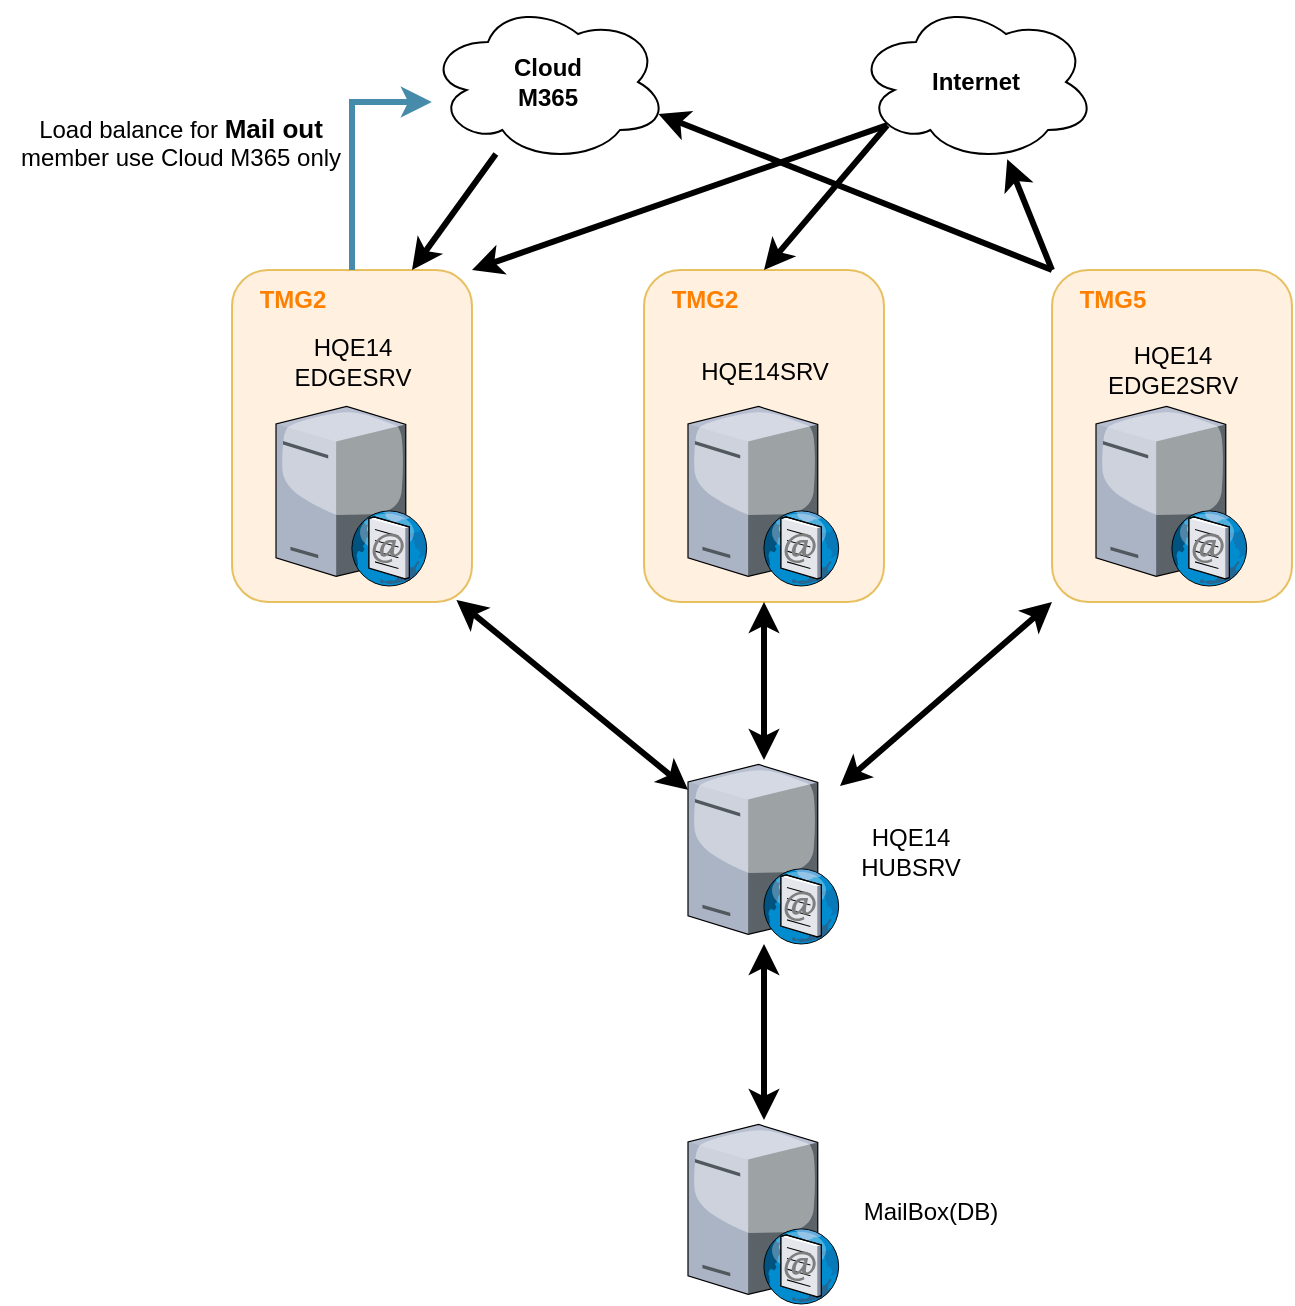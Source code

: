 <mxfile version="21.7.5" type="github">
  <diagram name="第 1 页" id="iTNEwLLfTPPC71i8M7_Z">
    <mxGraphModel dx="1204" dy="669" grid="1" gridSize="10" guides="1" tooltips="1" connect="1" arrows="1" fold="1" page="1" pageScale="1" pageWidth="827" pageHeight="1169" math="0" shadow="0">
      <root>
        <mxCell id="0" />
        <mxCell id="1" parent="0" />
        <mxCell id="mmltEMZP5EZy5meypDgI-24" value="" style="rounded=1;whiteSpace=wrap;html=1;strokeColor=#d79b00;fillColor=#ffe6cc;fontSize=24;align=center;opacity=60;" vertex="1" parent="1">
          <mxGeometry x="559" y="264" width="120" height="166" as="geometry" />
        </mxCell>
        <mxCell id="mmltEMZP5EZy5meypDgI-23" value="" style="rounded=1;whiteSpace=wrap;html=1;strokeColor=#d79b00;fillColor=#ffe6cc;fontSize=24;align=center;opacity=60;" vertex="1" parent="1">
          <mxGeometry x="355" y="264" width="120" height="166" as="geometry" />
        </mxCell>
        <mxCell id="mmltEMZP5EZy5meypDgI-30" style="rounded=0;orthogonalLoop=1;jettySize=auto;html=1;strokeWidth=3;startArrow=classic;startFill=1;exitX=0.935;exitY=0.994;exitDx=0;exitDy=0;exitPerimeter=0;" edge="1" parent="1" source="mmltEMZP5EZy5meypDgI-18" target="mmltEMZP5EZy5meypDgI-2">
          <mxGeometry relative="1" as="geometry" />
        </mxCell>
        <mxCell id="mmltEMZP5EZy5meypDgI-18" value="" style="rounded=1;whiteSpace=wrap;html=1;strokeColor=#d79b00;fillColor=#ffe6cc;fontSize=24;align=center;opacity=60;" vertex="1" parent="1">
          <mxGeometry x="149" y="264" width="120" height="166" as="geometry" />
        </mxCell>
        <mxCell id="mmltEMZP5EZy5meypDgI-1" value="" style="verticalLabelPosition=bottom;sketch=0;aspect=fixed;html=1;verticalAlign=top;strokeColor=none;align=center;outlineConnect=0;shape=mxgraph.citrix.smtp_server;" vertex="1" parent="1">
          <mxGeometry x="377" y="330" width="76" height="92" as="geometry" />
        </mxCell>
        <mxCell id="mmltEMZP5EZy5meypDgI-31" style="rounded=0;orthogonalLoop=1;jettySize=auto;html=1;entryX=0.5;entryY=1;entryDx=0;entryDy=0;startArrow=classic;startFill=1;strokeWidth=3;" edge="1" parent="1" source="mmltEMZP5EZy5meypDgI-2" target="mmltEMZP5EZy5meypDgI-23">
          <mxGeometry relative="1" as="geometry" />
        </mxCell>
        <mxCell id="mmltEMZP5EZy5meypDgI-32" style="rounded=0;orthogonalLoop=1;jettySize=auto;html=1;entryX=0;entryY=1;entryDx=0;entryDy=0;startArrow=classic;startFill=1;strokeWidth=3;" edge="1" parent="1" source="mmltEMZP5EZy5meypDgI-2" target="mmltEMZP5EZy5meypDgI-24">
          <mxGeometry relative="1" as="geometry" />
        </mxCell>
        <mxCell id="mmltEMZP5EZy5meypDgI-33" style="rounded=0;orthogonalLoop=1;jettySize=auto;html=1;startArrow=classic;startFill=1;strokeWidth=3;" edge="1" parent="1" source="mmltEMZP5EZy5meypDgI-2" target="mmltEMZP5EZy5meypDgI-3">
          <mxGeometry relative="1" as="geometry" />
        </mxCell>
        <mxCell id="mmltEMZP5EZy5meypDgI-2" value="" style="verticalLabelPosition=bottom;sketch=0;aspect=fixed;html=1;verticalAlign=top;strokeColor=none;align=center;outlineConnect=0;shape=mxgraph.citrix.smtp_server;" vertex="1" parent="1">
          <mxGeometry x="377" y="509" width="76" height="92" as="geometry" />
        </mxCell>
        <mxCell id="mmltEMZP5EZy5meypDgI-3" value="" style="verticalLabelPosition=bottom;sketch=0;aspect=fixed;html=1;verticalAlign=top;strokeColor=none;align=center;outlineConnect=0;shape=mxgraph.citrix.smtp_server;" vertex="1" parent="1">
          <mxGeometry x="377" y="689" width="76" height="92" as="geometry" />
        </mxCell>
        <mxCell id="mmltEMZP5EZy5meypDgI-14" style="rounded=0;orthogonalLoop=1;jettySize=auto;html=1;entryX=0.96;entryY=0.7;entryDx=0;entryDy=0;entryPerimeter=0;strokeWidth=3;exitX=0;exitY=0;exitDx=0;exitDy=0;" edge="1" parent="1" source="mmltEMZP5EZy5meypDgI-24" target="mmltEMZP5EZy5meypDgI-6">
          <mxGeometry relative="1" as="geometry" />
        </mxCell>
        <mxCell id="mmltEMZP5EZy5meypDgI-15" style="rounded=0;orthogonalLoop=1;jettySize=auto;html=1;strokeWidth=3;exitX=0;exitY=0;exitDx=0;exitDy=0;" edge="1" parent="1" source="mmltEMZP5EZy5meypDgI-24" target="mmltEMZP5EZy5meypDgI-7">
          <mxGeometry relative="1" as="geometry" />
        </mxCell>
        <mxCell id="mmltEMZP5EZy5meypDgI-4" value="" style="verticalLabelPosition=bottom;sketch=0;aspect=fixed;html=1;verticalAlign=top;strokeColor=none;align=center;outlineConnect=0;shape=mxgraph.citrix.smtp_server;" vertex="1" parent="1">
          <mxGeometry x="581" y="330" width="76" height="92" as="geometry" />
        </mxCell>
        <mxCell id="mmltEMZP5EZy5meypDgI-12" style="edgeStyle=elbowEdgeStyle;rounded=0;orthogonalLoop=1;jettySize=auto;html=1;elbow=vertical;strokeWidth=3;strokeColor=#468CAA;" edge="1" parent="1" source="mmltEMZP5EZy5meypDgI-18" target="mmltEMZP5EZy5meypDgI-6">
          <mxGeometry relative="1" as="geometry">
            <Array as="points">
              <mxPoint x="209" y="180" />
            </Array>
          </mxGeometry>
        </mxCell>
        <mxCell id="mmltEMZP5EZy5meypDgI-5" value="" style="verticalLabelPosition=bottom;sketch=0;aspect=fixed;html=1;verticalAlign=top;strokeColor=none;align=center;outlineConnect=0;shape=mxgraph.citrix.smtp_server;" vertex="1" parent="1">
          <mxGeometry x="171" y="330" width="76" height="92" as="geometry" />
        </mxCell>
        <mxCell id="mmltEMZP5EZy5meypDgI-11" style="rounded=0;orthogonalLoop=1;jettySize=auto;html=1;strokeWidth=3;entryX=0.75;entryY=0;entryDx=0;entryDy=0;" edge="1" parent="1" source="mmltEMZP5EZy5meypDgI-6" target="mmltEMZP5EZy5meypDgI-18">
          <mxGeometry relative="1" as="geometry" />
        </mxCell>
        <mxCell id="mmltEMZP5EZy5meypDgI-6" value="&lt;b&gt;Cloud&lt;br&gt;M365&lt;br&gt;&lt;/b&gt;" style="ellipse;shape=cloud;whiteSpace=wrap;html=1;" vertex="1" parent="1">
          <mxGeometry x="247" y="130" width="120" height="80" as="geometry" />
        </mxCell>
        <mxCell id="mmltEMZP5EZy5meypDgI-16" style="rounded=0;orthogonalLoop=1;jettySize=auto;html=1;strokeWidth=3;entryX=1;entryY=0;entryDx=0;entryDy=0;exitX=0.13;exitY=0.77;exitDx=0;exitDy=0;exitPerimeter=0;" edge="1" parent="1" source="mmltEMZP5EZy5meypDgI-7" target="mmltEMZP5EZy5meypDgI-18">
          <mxGeometry relative="1" as="geometry" />
        </mxCell>
        <mxCell id="mmltEMZP5EZy5meypDgI-17" style="rounded=0;orthogonalLoop=1;jettySize=auto;html=1;strokeWidth=3;entryX=0.5;entryY=0;entryDx=0;entryDy=0;exitX=0.13;exitY=0.77;exitDx=0;exitDy=0;exitPerimeter=0;" edge="1" parent="1" source="mmltEMZP5EZy5meypDgI-7" target="mmltEMZP5EZy5meypDgI-23">
          <mxGeometry relative="1" as="geometry" />
        </mxCell>
        <mxCell id="mmltEMZP5EZy5meypDgI-7" value="&lt;b&gt;Internet&lt;/b&gt;" style="ellipse;shape=cloud;whiteSpace=wrap;html=1;" vertex="1" parent="1">
          <mxGeometry x="461" y="130" width="120" height="80" as="geometry" />
        </mxCell>
        <mxCell id="mmltEMZP5EZy5meypDgI-13" value="Load balance for &lt;b&gt;&lt;font style=&quot;font-size: 13px;&quot;&gt;Mail out&lt;/font&gt;&lt;/b&gt;&lt;br&gt;member use Cloud M365 only" style="text;html=1;align=center;verticalAlign=middle;resizable=0;points=[];autosize=1;strokeColor=none;fillColor=none;" vertex="1" parent="1">
          <mxGeometry x="33" y="180" width="180" height="40" as="geometry" />
        </mxCell>
        <mxCell id="mmltEMZP5EZy5meypDgI-19" value="&lt;b&gt;&lt;font color=&quot;#ff8000&quot;&gt;TMG2&lt;/font&gt;&lt;/b&gt;" style="text;html=1;align=center;verticalAlign=middle;resizable=0;points=[];autosize=1;strokeColor=none;fillColor=none;" vertex="1" parent="1">
          <mxGeometry x="149" y="264" width="60" height="30" as="geometry" />
        </mxCell>
        <mxCell id="mmltEMZP5EZy5meypDgI-20" value="HQE14&lt;br&gt;EDGESRV" style="text;html=1;align=center;verticalAlign=middle;resizable=0;points=[];autosize=1;strokeColor=none;fillColor=none;" vertex="1" parent="1">
          <mxGeometry x="169" y="290" width="80" height="40" as="geometry" />
        </mxCell>
        <mxCell id="mmltEMZP5EZy5meypDgI-21" value="HQE14SRV" style="text;html=1;align=center;verticalAlign=middle;resizable=0;points=[];autosize=1;strokeColor=none;fillColor=none;" vertex="1" parent="1">
          <mxGeometry x="370" y="300" width="90" height="30" as="geometry" />
        </mxCell>
        <mxCell id="mmltEMZP5EZy5meypDgI-22" value="HQE14&lt;br&gt;EDGE2SRV" style="text;html=1;align=center;verticalAlign=middle;resizable=0;points=[];autosize=1;strokeColor=none;fillColor=none;" vertex="1" parent="1">
          <mxGeometry x="574" y="294" width="90" height="40" as="geometry" />
        </mxCell>
        <mxCell id="mmltEMZP5EZy5meypDgI-26" value="&lt;b&gt;&lt;font color=&quot;#ff8000&quot;&gt;TMG2&lt;/font&gt;&lt;/b&gt;" style="text;html=1;align=center;verticalAlign=middle;resizable=0;points=[];autosize=1;strokeColor=none;fillColor=none;" vertex="1" parent="1">
          <mxGeometry x="355" y="264" width="60" height="30" as="geometry" />
        </mxCell>
        <mxCell id="mmltEMZP5EZy5meypDgI-27" value="&lt;b&gt;&lt;font color=&quot;#ff8000&quot;&gt;TMG5&lt;/font&gt;&lt;/b&gt;" style="text;html=1;align=center;verticalAlign=middle;resizable=0;points=[];autosize=1;strokeColor=none;fillColor=none;" vertex="1" parent="1">
          <mxGeometry x="559" y="264" width="60" height="30" as="geometry" />
        </mxCell>
        <mxCell id="mmltEMZP5EZy5meypDgI-28" value="HQE14&lt;br&gt;HUBSRV" style="text;html=1;align=center;verticalAlign=middle;resizable=0;points=[];autosize=1;strokeColor=none;fillColor=none;" vertex="1" parent="1">
          <mxGeometry x="453" y="535" width="70" height="40" as="geometry" />
        </mxCell>
        <mxCell id="mmltEMZP5EZy5meypDgI-29" value="MailBox(DB)" style="text;html=1;align=center;verticalAlign=middle;resizable=0;points=[];autosize=1;strokeColor=none;fillColor=none;" vertex="1" parent="1">
          <mxGeometry x="453" y="720" width="90" height="30" as="geometry" />
        </mxCell>
      </root>
    </mxGraphModel>
  </diagram>
</mxfile>
